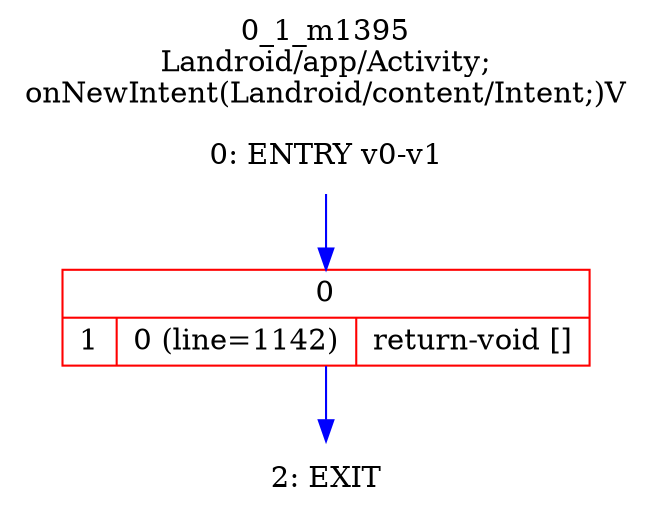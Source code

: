 digraph G {
rankdir=UD;
labelloc=t;
label="0_1_m1395\nLandroid/app/Activity;
onNewIntent(Landroid/content/Intent;)V";
0[label="0: ENTRY v0-v1",shape=plaintext];
1[label="{0|{1|0 (line=1142)|return-void []\l}}",shape=record, color=red];
2[label="2: EXIT",shape=plaintext];
0->1 [color=blue, fontcolor=blue,weight=100, taillabel=""];
1->2 [color=blue, fontcolor=blue,weight=100, taillabel=""];
}
